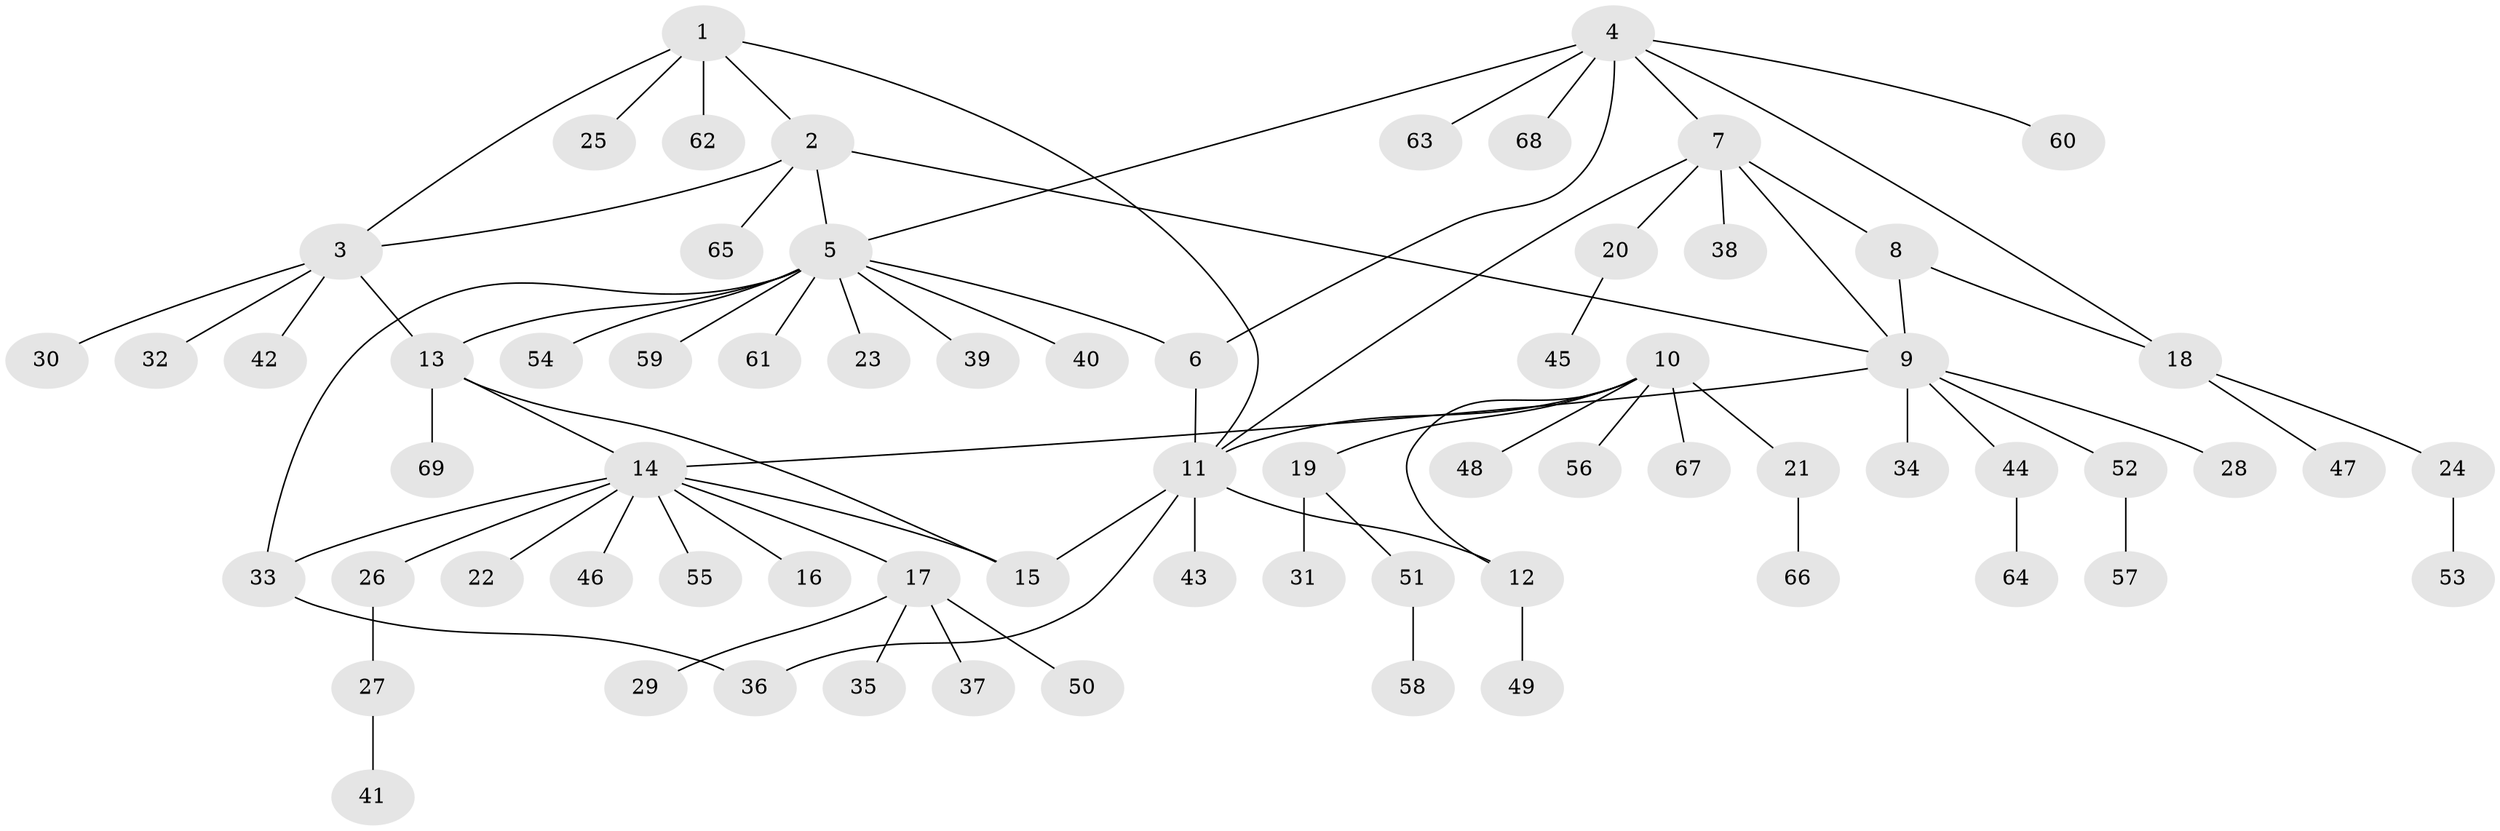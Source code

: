 // Generated by graph-tools (version 1.1) at 2025/11/02/27/25 16:11:34]
// undirected, 69 vertices, 82 edges
graph export_dot {
graph [start="1"]
  node [color=gray90,style=filled];
  1;
  2;
  3;
  4;
  5;
  6;
  7;
  8;
  9;
  10;
  11;
  12;
  13;
  14;
  15;
  16;
  17;
  18;
  19;
  20;
  21;
  22;
  23;
  24;
  25;
  26;
  27;
  28;
  29;
  30;
  31;
  32;
  33;
  34;
  35;
  36;
  37;
  38;
  39;
  40;
  41;
  42;
  43;
  44;
  45;
  46;
  47;
  48;
  49;
  50;
  51;
  52;
  53;
  54;
  55;
  56;
  57;
  58;
  59;
  60;
  61;
  62;
  63;
  64;
  65;
  66;
  67;
  68;
  69;
  1 -- 2;
  1 -- 3;
  1 -- 11;
  1 -- 25;
  1 -- 62;
  2 -- 3;
  2 -- 5;
  2 -- 9;
  2 -- 65;
  3 -- 13;
  3 -- 30;
  3 -- 32;
  3 -- 42;
  4 -- 5;
  4 -- 6;
  4 -- 7;
  4 -- 18;
  4 -- 60;
  4 -- 63;
  4 -- 68;
  5 -- 6;
  5 -- 13;
  5 -- 23;
  5 -- 33;
  5 -- 39;
  5 -- 40;
  5 -- 54;
  5 -- 59;
  5 -- 61;
  6 -- 11;
  7 -- 8;
  7 -- 9;
  7 -- 11;
  7 -- 20;
  7 -- 38;
  8 -- 9;
  8 -- 18;
  9 -- 14;
  9 -- 28;
  9 -- 34;
  9 -- 44;
  9 -- 52;
  10 -- 11;
  10 -- 12;
  10 -- 19;
  10 -- 21;
  10 -- 48;
  10 -- 56;
  10 -- 67;
  11 -- 12;
  11 -- 15;
  11 -- 36;
  11 -- 43;
  12 -- 49;
  13 -- 14;
  13 -- 15;
  13 -- 69;
  14 -- 15;
  14 -- 16;
  14 -- 17;
  14 -- 22;
  14 -- 26;
  14 -- 33;
  14 -- 46;
  14 -- 55;
  17 -- 29;
  17 -- 35;
  17 -- 37;
  17 -- 50;
  18 -- 24;
  18 -- 47;
  19 -- 31;
  19 -- 51;
  20 -- 45;
  21 -- 66;
  24 -- 53;
  26 -- 27;
  27 -- 41;
  33 -- 36;
  44 -- 64;
  51 -- 58;
  52 -- 57;
}
